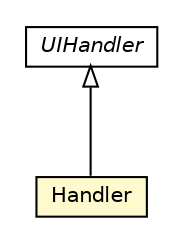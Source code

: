 #!/usr/local/bin/dot
#
# Class diagram 
# Generated by UMLGraph version R5_6-24-gf6e263 (http://www.umlgraph.org/)
#

digraph G {
	edge [fontname="Helvetica",fontsize=10,labelfontname="Helvetica",labelfontsize=10];
	node [fontname="Helvetica",fontsize=10,shape=plaintext];
	nodesep=0.25;
	ranksep=0.5;
	// org.universAAL.middleware.ui.UIHandler
	c4300884 [label=<<table title="org.universAAL.middleware.ui.UIHandler" border="0" cellborder="1" cellspacing="0" cellpadding="2" port="p" href="../../../../middleware/ui/UIHandler.html">
		<tr><td><table border="0" cellspacing="0" cellpadding="1">
<tr><td align="center" balign="center"><font face="Helvetica-Oblique"> UIHandler </font></td></tr>
		</table></td></tr>
		</table>>, URL="../../../../middleware/ui/UIHandler.html", fontname="Helvetica", fontcolor="black", fontsize=10.0];
	// org.universAAL.ui.handler.gui.swing.Handler
	c4302696 [label=<<table title="org.universAAL.ui.handler.gui.swing.Handler" border="0" cellborder="1" cellspacing="0" cellpadding="2" port="p" bgcolor="lemonChiffon" href="./Handler.html">
		<tr><td><table border="0" cellspacing="0" cellpadding="1">
<tr><td align="center" balign="center"> Handler </td></tr>
		</table></td></tr>
		</table>>, URL="./Handler.html", fontname="Helvetica", fontcolor="black", fontsize=10.0];
	//org.universAAL.ui.handler.gui.swing.Handler extends org.universAAL.middleware.ui.UIHandler
	c4300884:p -> c4302696:p [dir=back,arrowtail=empty];
}

